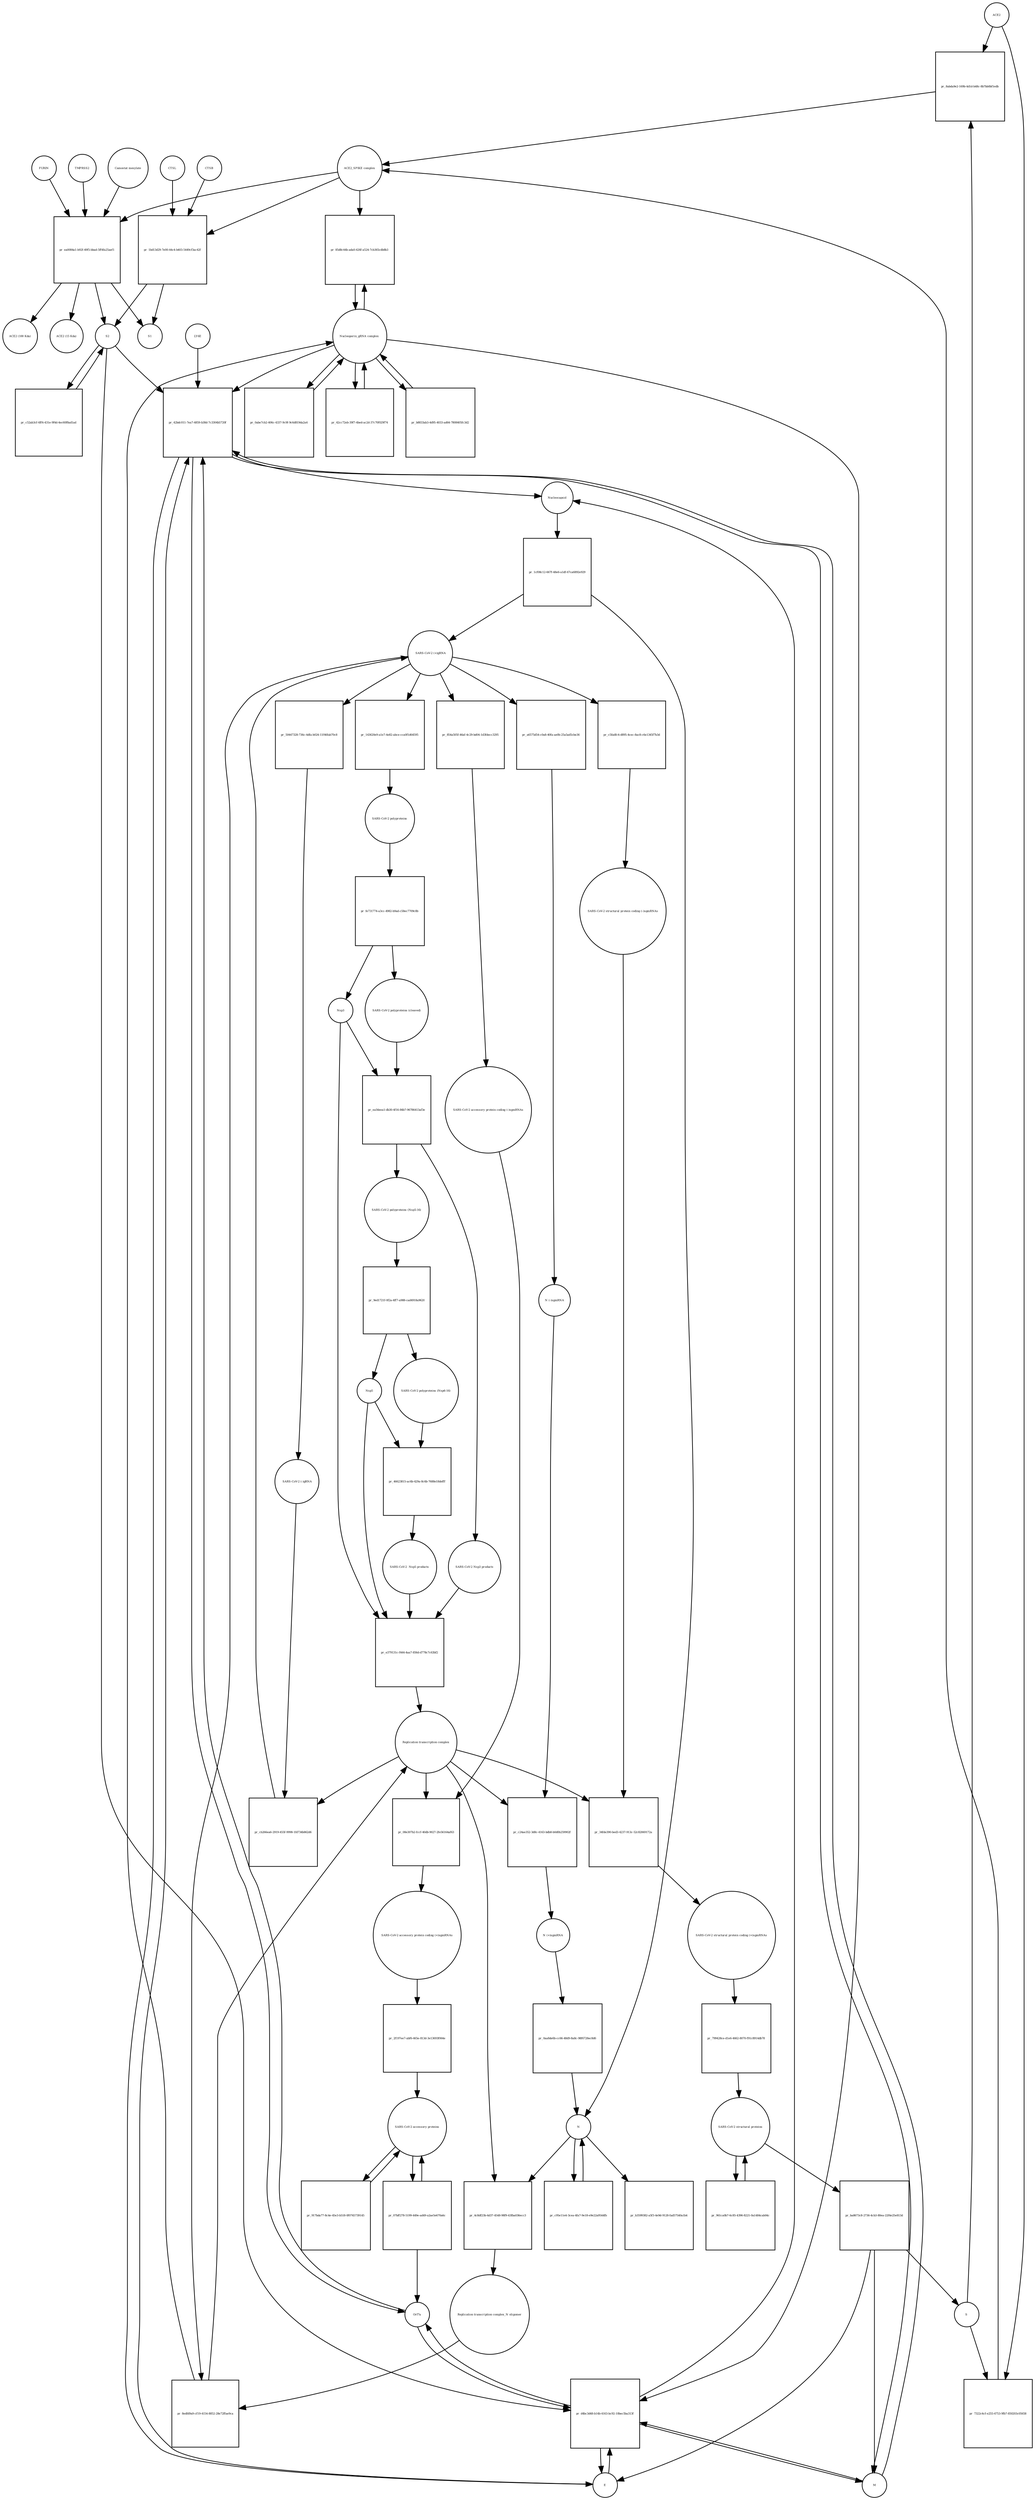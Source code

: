 strict digraph  {
ACE2 [annotation="", bipartite=0, cls=macromolecule, fontsize=4, label=ACE2, shape=circle];
"pr_8abda9e2-169b-4d1d-b48c-8b7bb0bf1edb" [annotation="", bipartite=1, cls=process, fontsize=4, label="pr_8abda9e2-169b-4d1d-b48c-8b7bb0bf1edb", shape=square];
"ACE2_SPIKE complex" [annotation="", bipartite=0, cls=complex, fontsize=4, label="ACE2_SPIKE complex", shape=circle];
S [annotation="", bipartite=0, cls="macromolecule multimer", fontsize=4, label=S, shape=circle];
"Nucleoporin_gRNA complex " [annotation="", bipartite=0, cls=complex, fontsize=4, label="Nucleoporin_gRNA complex ", shape=circle];
"pr_85d8c44b-ada0-426f-a524-7cb365cdb8b3" [annotation="", bipartite=1, cls=process, fontsize=4, label="pr_85d8c44b-ada0-426f-a524-7cb365cdb8b3", shape=square];
"pr_1bd13d29-7e00-44c4-b403-5449cf3ac42f" [annotation="", bipartite=1, cls=process, fontsize=4, label="pr_1bd13d29-7e00-44c4-b403-5449cf3ac42f", shape=square];
S2 [annotation="", bipartite=0, cls=macromolecule, fontsize=4, label=S2, shape=circle];
CTSB [annotation="", bipartite=0, cls=macromolecule, fontsize=4, label=CTSB, shape=circle];
CTSL [annotation="", bipartite=0, cls=macromolecule, fontsize=4, label=CTSL, shape=circle];
S1 [annotation="", bipartite=0, cls=macromolecule, fontsize=4, label=S1, shape=circle];
"pr_7322c4cf-e255-4753-9fb7-850203c05658" [annotation="", bipartite=1, cls=process, fontsize=4, label="pr_7322c4cf-e255-4753-9fb7-850203c05658", shape=square];
"pr_42bdc011-7ea7-4859-b38d-7c3304b5720f" [annotation="", bipartite=1, cls=process, fontsize=4, label="pr_42bdc011-7ea7-4859-b38d-7c3304b5720f", shape=square];
Nucleocapsid [annotation="", bipartite=0, cls=complex, fontsize=4, label=Nucleocapsid, shape=circle];
LY6E [annotation="", bipartite=0, cls=macromolecule, fontsize=4, label=LY6E, shape=circle];
Orf7a [annotation="", bipartite=0, cls=macromolecule, fontsize=4, label=Orf7a, shape=circle];
E [annotation="", bipartite=0, cls=macromolecule, fontsize=4, label=E, shape=circle];
M [annotation="", bipartite=0, cls=macromolecule, fontsize=4, label=M, shape=circle];
"pr_d4bc3d48-b14b-4163-bc92-10bec5ba313f" [annotation="", bipartite=1, cls=process, fontsize=4, label="pr_d4bc3d48-b14b-4163-bc92-10bec5ba313f", shape=square];
"pr_1cf08c12-667f-48e6-a1df-67ca6892e929" [annotation="", bipartite=1, cls=process, fontsize=4, label="pr_1cf08c12-667f-48e6-a1df-67ca6892e929", shape=square];
" SARS-CoV-2 (+)gRNA" [annotation="", bipartite=0, cls="nucleic acid feature", fontsize=4, label=" SARS-CoV-2 (+)gRNA", shape=circle];
N [annotation="", bipartite=0, cls="macromolecule multimer", fontsize=4, label=N, shape=circle];
"SARS-CoV-2 polyproteins" [annotation="", bipartite=0, cls=complex, fontsize=4, label="SARS-CoV-2 polyproteins", shape=circle];
"pr_fe731774-a3cc-4982-b9ad-c58ec7709c8b" [annotation="", bipartite=1, cls=process, fontsize=4, label="pr_fe731774-a3cc-4982-b9ad-c58ec7709c8b", shape=square];
"SARS-CoV-2 polyproteins (cleaved)" [annotation="", bipartite=0, cls=complex, fontsize=4, label="SARS-CoV-2 polyproteins (cleaved)", shape=circle];
Nsp3 [annotation="", bipartite=0, cls=macromolecule, fontsize=4, label=Nsp3, shape=circle];
"pr_0abe7cb2-406c-4337-9c9f-9c6d819da2a4" [annotation="", bipartite=1, cls=process, fontsize=4, label="pr_0abe7cb2-406c-4337-9c9f-9c6d819da2a4", shape=square];
"pr_42cc72eb-39f7-4bed-ac2d-37c70f029f74" [annotation="", bipartite=1, cls=process, fontsize=4, label="pr_42cc72eb-39f7-4bed-ac2d-37c70f029f74", shape=square];
"SARS-CoV-2 structural proteins" [annotation="", bipartite=0, cls=complex, fontsize=4, label="SARS-CoV-2 structural proteins", shape=circle];
"pr_ba8673c8-2736-4cb3-80ea-22f4e25e813d" [annotation="", bipartite=1, cls=process, fontsize=4, label="pr_ba8673c8-2736-4cb3-80ea-22f4e25e813d", shape=square];
"pr_b3599382-a5f3-4e9d-9128-fad57540a1b4" [annotation="", bipartite=1, cls=process, fontsize=4, label="pr_b3599382-a5f3-4e9d-9128-fad57540a1b4", shape=square];
"SARS-CoV-2 accessory proteins" [annotation="", bipartite=0, cls=complex, fontsize=4, label="SARS-CoV-2 accessory proteins", shape=circle];
"pr_917bda77-8c4e-45e3-b518-0f0745739145" [annotation="", bipartite=1, cls=process, fontsize=4, label="pr_917bda77-8c4e-45e3-b518-0f0745739145", shape=square];
"pr_961ca0b7-6c85-4396-8221-0a1484cab04c" [annotation="", bipartite=1, cls=process, fontsize=4, label="pr_961ca0b7-6c85-4396-8221-0a1484cab04c", shape=square];
"pr_c95e11e4-3cea-4fa7-9e18-e9e22a9544fb" [annotation="", bipartite=1, cls=process, fontsize=4, label="pr_c95e11e4-3cea-4fa7-9e18-e9e22a9544fb", shape=square];
"SARS-CoV-2 accessory protein coding (-)sgmRNAs" [annotation="", bipartite=0, cls=complex, fontsize=4, label="SARS-CoV-2 accessory protein coding (-)sgmRNAs", shape=circle];
"pr_08e307b2-fccf-40db-9027-2fe56164af63" [annotation="", bipartite=1, cls=process, fontsize=4, label="pr_08e307b2-fccf-40db-9027-2fe56164af63", shape=square];
"SARS-CoV-2 accessory protein coding (+)sgmRNAs" [annotation="", bipartite=0, cls=complex, fontsize=4, label="SARS-CoV-2 accessory protein coding (+)sgmRNAs", shape=circle];
"Replication transcription complex" [annotation="", bipartite=0, cls=complex, fontsize=4, label="Replication transcription complex", shape=circle];
"SARS-CoV-2 structural protein coding (-)sgmRNAs" [annotation="", bipartite=0, cls=complex, fontsize=4, label="SARS-CoV-2 structural protein coding (-)sgmRNAs", shape=circle];
"pr_34fde390-bed3-4237-913c-52c82069172a" [annotation="", bipartite=1, cls=process, fontsize=4, label="pr_34fde390-bed3-4237-913c-52c82069172a", shape=square];
"SARS-CoV-2 structural protein coding (+)sgmRNAs" [annotation="", bipartite=0, cls=complex, fontsize=4, label="SARS-CoV-2 structural protein coding (+)sgmRNAs", shape=circle];
"N (-)sgmRNA" [annotation="", bipartite=0, cls="nucleic acid feature", fontsize=4, label="N (-)sgmRNA", shape=circle];
"pr_c24ae352-3d8c-4163-bdb8-b0d0b259902f" [annotation="", bipartite=1, cls=process, fontsize=4, label="pr_c24ae352-3d8c-4163-bdb8-b0d0b259902f", shape=square];
"N (+)sgmRNA" [annotation="", bipartite=0, cls="nucleic acid feature", fontsize=4, label="N (+)sgmRNA", shape=circle];
"pr_0aa8de6b-cc66-48d9-8a8c-98f6728ec8d6" [annotation="", bipartite=1, cls=process, fontsize=4, label="pr_0aa8de6b-cc66-48d9-8a8c-98f6728ec8d6", shape=square];
"pr_2f197ee7-abf6-465e-813d-3e13693f064e" [annotation="", bipartite=1, cls=process, fontsize=4, label="pr_2f197ee7-abf6-465e-813d-3e13693f064e", shape=square];
"pr_799428ce-d1e6-4662-8070-f91c8914db78" [annotation="", bipartite=1, cls=process, fontsize=4, label="pr_799428ce-d1e6-4662-8070-f91c8914db78", shape=square];
"pr_b8833ab3-4d95-4033-ad64-7808405fc3d2" [annotation="", bipartite=1, cls=process, fontsize=4, label="pr_b8833ab3-4d95-4033-ad64-7808405fc3d2", shape=square];
"pr_07bff278-5199-449e-ad49-a2ae5e670a6c" [annotation="", bipartite=1, cls=process, fontsize=4, label="pr_07bff278-5199-449e-ad49-a2ae5e670a6c", shape=square];
"pr_ea0084a1-b92f-49f5-bbad-5ff4fa25aef1" [annotation="", bipartite=1, cls=process, fontsize=4, label="pr_ea0084a1-b92f-49f5-bbad-5ff4fa25aef1", shape=square];
FURIN [annotation="", bipartite=0, cls=macromolecule, fontsize=4, label=FURIN, shape=circle];
TMPRSS2 [annotation="", bipartite=0, cls=macromolecule, fontsize=4, label=TMPRSS2, shape=circle];
"Camostat mesylate" [annotation="urn_miriam_pubchem.compound_2536", bipartite=0, cls="simple chemical", fontsize=4, label="Camostat mesylate", shape=circle];
"ACE2 (100 Kda)" [annotation="", bipartite=0, cls=macromolecule, fontsize=4, label="ACE2 (100 Kda)", shape=circle];
"ACE2 (15 Kda)" [annotation="", bipartite=0, cls=macromolecule, fontsize=4, label="ACE2 (15 Kda)", shape=circle];
"pr_c52ab3cf-6ff4-431e-9f4d-4ec60f8ad1ad" [annotation="", bipartite=1, cls=process, fontsize=4, label="pr_c52ab3cf-6ff4-431e-9f4d-4ec60f8ad1ad", shape=square];
"pr_ea56eea1-db30-4f16-84b7-96786413af3e" [annotation="", bipartite=1, cls=process, fontsize=4, label="pr_ea56eea1-db30-4f16-84b7-96786413af3e", shape=square];
"SARS-CoV-2 Nsp3 products" [annotation="", bipartite=0, cls=complex, fontsize=4, label="SARS-CoV-2 Nsp3 products", shape=circle];
"SARS-CoV-2 polyproteins (Nsp5-16)" [annotation="", bipartite=0, cls=complex, fontsize=4, label="SARS-CoV-2 polyproteins (Nsp5-16)", shape=circle];
"pr_9ed1721f-0f2a-4ff7-a988-cad4918a9620" [annotation="", bipartite=1, cls=process, fontsize=4, label="pr_9ed1721f-0f2a-4ff7-a988-cad4918a9620", shape=square];
"SARS-CoV-2 polyproteins (Nsp6-16)" [annotation="", bipartite=0, cls=complex, fontsize=4, label="SARS-CoV-2 polyproteins (Nsp6-16)", shape=circle];
Nsp5 [annotation="", bipartite=0, cls=macromolecule, fontsize=4, label=Nsp5, shape=circle];
"pr_46623815-ac6b-429a-8c6b-7688e18defff" [annotation="", bipartite=1, cls=process, fontsize=4, label="pr_46623815-ac6b-429a-8c6b-7688e18defff", shape=square];
"SARS-CoV-2  Nsp5 products" [annotation="", bipartite=0, cls=complex, fontsize=4, label="SARS-CoV-2  Nsp5 products", shape=circle];
"pr_143620e9-a1e7-4e82-abce-cca0f1d64595" [annotation="", bipartite=1, cls=process, fontsize=4, label="pr_143620e9-a1e7-4e82-abce-cca0f1d64595", shape=square];
"pr_e379131c-f444-4aa7-856d-d778c7c63bf2" [annotation="", bipartite=1, cls=process, fontsize=4, label="pr_e379131c-f444-4aa7-856d-d778c7c63bf2", shape=square];
"Replication transcription complex_N oligomer" [annotation="", bipartite=0, cls=complex, fontsize=4, label="Replication transcription complex_N oligomer", shape=circle];
"pr_8edfd9a9-cf19-4154-8852-28e72ffae9ca" [annotation="", bipartite=1, cls=process, fontsize=4, label="pr_8edfd9a9-cf19-4154-8852-28e72ffae9ca", shape=square];
"pr_50447328-736c-4dfa-b024-11f46fab70c8" [annotation="", bipartite=1, cls=process, fontsize=4, label="pr_50447328-736c-4dfa-b024-11f46fab70c8", shape=square];
" SARS-CoV-2 (-)gRNA" [annotation="", bipartite=0, cls="nucleic acid feature", fontsize=4, label=" SARS-CoV-2 (-)gRNA", shape=circle];
"pr_a6575d54-c0a8-40fa-ae0b-25a5ad5cbe36" [annotation="", bipartite=1, cls=process, fontsize=4, label="pr_a6575d54-c0a8-40fa-ae0b-25a5ad5cbe36", shape=square];
"pr_c5fadfc4-d895-4cec-8ac8-c6e1345f7b3d" [annotation="", bipartite=1, cls=process, fontsize=4, label="pr_c5fadfc4-d895-4cec-8ac8-c6e1345f7b3d", shape=square];
"pr_854a505f-46af-4c29-bd04-1d3fdecc3295" [annotation="", bipartite=1, cls=process, fontsize=4, label="pr_854a505f-46af-4c29-bd04-1d3fdecc3295", shape=square];
"pr_cb266ea6-2919-455f-9998-1fd734b862d6" [annotation="", bipartite=1, cls=process, fontsize=4, label="pr_cb266ea6-2919-455f-9998-1fd734b862d6", shape=square];
"pr_4c8df23b-4d37-4548-98f9-43fba036ecc3" [annotation="", bipartite=1, cls=process, fontsize=4, label="pr_4c8df23b-4d37-4548-98f9-43fba036ecc3", shape=square];
ACE2 -> "pr_8abda9e2-169b-4d1d-b48c-8b7bb0bf1edb"  [annotation="", interaction_type=consumption];
ACE2 -> "pr_7322c4cf-e255-4753-9fb7-850203c05658"  [annotation="", interaction_type=consumption];
"pr_8abda9e2-169b-4d1d-b48c-8b7bb0bf1edb" -> "ACE2_SPIKE complex"  [annotation="", interaction_type=production];
"ACE2_SPIKE complex" -> "pr_85d8c44b-ada0-426f-a524-7cb365cdb8b3"  [annotation="urn_miriam_pubmed_32142651|urn_miriam_pubmed_32094589", interaction_type=stimulation];
"ACE2_SPIKE complex" -> "pr_1bd13d29-7e00-44c4-b403-5449cf3ac42f"  [annotation="", interaction_type=consumption];
"ACE2_SPIKE complex" -> "pr_ea0084a1-b92f-49f5-bbad-5ff4fa25aef1"  [annotation="", interaction_type=consumption];
S -> "pr_8abda9e2-169b-4d1d-b48c-8b7bb0bf1edb"  [annotation="", interaction_type=consumption];
S -> "pr_7322c4cf-e255-4753-9fb7-850203c05658"  [annotation="", interaction_type=consumption];
"Nucleoporin_gRNA complex " -> "pr_85d8c44b-ada0-426f-a524-7cb365cdb8b3"  [annotation="", interaction_type=consumption];
"Nucleoporin_gRNA complex " -> "pr_42bdc011-7ea7-4859-b38d-7c3304b5720f"  [annotation="", interaction_type=consumption];
"Nucleoporin_gRNA complex " -> "pr_d4bc3d48-b14b-4163-bc92-10bec5ba313f"  [annotation="", interaction_type=consumption];
"Nucleoporin_gRNA complex " -> "pr_0abe7cb2-406c-4337-9c9f-9c6d819da2a4"  [annotation="", interaction_type=consumption];
"Nucleoporin_gRNA complex " -> "pr_42cc72eb-39f7-4bed-ac2d-37c70f029f74"  [annotation="", interaction_type=consumption];
"Nucleoporin_gRNA complex " -> "pr_b8833ab3-4d95-4033-ad64-7808405fc3d2"  [annotation="", interaction_type=consumption];
"pr_85d8c44b-ada0-426f-a524-7cb365cdb8b3" -> "Nucleoporin_gRNA complex "  [annotation="", interaction_type=production];
"pr_1bd13d29-7e00-44c4-b403-5449cf3ac42f" -> S2  [annotation="", interaction_type=production];
"pr_1bd13d29-7e00-44c4-b403-5449cf3ac42f" -> S1  [annotation="", interaction_type=production];
S2 -> "pr_42bdc011-7ea7-4859-b38d-7c3304b5720f"  [annotation="urn_miriam_doi_10.1101%2F2020.03.05.979260|urn_miriam_doi_10.1101%2F2020.04.02.021469", interaction_type=stimulation];
S2 -> "pr_d4bc3d48-b14b-4163-bc92-10bec5ba313f"  [annotation="", interaction_type=stimulation];
S2 -> "pr_c52ab3cf-6ff4-431e-9f4d-4ec60f8ad1ad"  [annotation="", interaction_type=consumption];
CTSB -> "pr_1bd13d29-7e00-44c4-b403-5449cf3ac42f"  [annotation=urn_miriam_pubmed_32142651, interaction_type=catalysis];
CTSL -> "pr_1bd13d29-7e00-44c4-b403-5449cf3ac42f"  [annotation=urn_miriam_pubmed_32142651, interaction_type=catalysis];
"pr_7322c4cf-e255-4753-9fb7-850203c05658" -> "ACE2_SPIKE complex"  [annotation="", interaction_type=production];
"pr_42bdc011-7ea7-4859-b38d-7c3304b5720f" -> Nucleocapsid  [annotation="", interaction_type=production];
"pr_42bdc011-7ea7-4859-b38d-7c3304b5720f" -> Orf7a  [annotation="", interaction_type=production];
"pr_42bdc011-7ea7-4859-b38d-7c3304b5720f" -> E  [annotation="", interaction_type=production];
"pr_42bdc011-7ea7-4859-b38d-7c3304b5720f" -> M  [annotation="", interaction_type=production];
Nucleocapsid -> "pr_1cf08c12-667f-48e6-a1df-67ca6892e929"  [annotation="", interaction_type=consumption];
LY6E -> "pr_42bdc011-7ea7-4859-b38d-7c3304b5720f"  [annotation="urn_miriam_doi_10.1101%2F2020.03.05.979260|urn_miriam_doi_10.1101%2F2020.04.02.021469", interaction_type=inhibition];
Orf7a -> "pr_42bdc011-7ea7-4859-b38d-7c3304b5720f"  [annotation="", interaction_type=consumption];
Orf7a -> "pr_d4bc3d48-b14b-4163-bc92-10bec5ba313f"  [annotation="", interaction_type=consumption];
E -> "pr_42bdc011-7ea7-4859-b38d-7c3304b5720f"  [annotation="", interaction_type=consumption];
E -> "pr_d4bc3d48-b14b-4163-bc92-10bec5ba313f"  [annotation="", interaction_type=consumption];
M -> "pr_42bdc011-7ea7-4859-b38d-7c3304b5720f"  [annotation="", interaction_type=consumption];
M -> "pr_d4bc3d48-b14b-4163-bc92-10bec5ba313f"  [annotation="", interaction_type=consumption];
"pr_d4bc3d48-b14b-4163-bc92-10bec5ba313f" -> Nucleocapsid  [annotation="", interaction_type=production];
"pr_d4bc3d48-b14b-4163-bc92-10bec5ba313f" -> E  [annotation="", interaction_type=production];
"pr_d4bc3d48-b14b-4163-bc92-10bec5ba313f" -> M  [annotation="", interaction_type=production];
"pr_d4bc3d48-b14b-4163-bc92-10bec5ba313f" -> Orf7a  [annotation="", interaction_type=production];
"pr_1cf08c12-667f-48e6-a1df-67ca6892e929" -> " SARS-CoV-2 (+)gRNA"  [annotation="", interaction_type=production];
"pr_1cf08c12-667f-48e6-a1df-67ca6892e929" -> N  [annotation="", interaction_type=production];
" SARS-CoV-2 (+)gRNA" -> "pr_143620e9-a1e7-4e82-abce-cca0f1d64595"  [annotation="", interaction_type=consumption];
" SARS-CoV-2 (+)gRNA" -> "pr_8edfd9a9-cf19-4154-8852-28e72ffae9ca"  [annotation="", interaction_type=consumption];
" SARS-CoV-2 (+)gRNA" -> "pr_50447328-736c-4dfa-b024-11f46fab70c8"  [annotation="", interaction_type=consumption];
" SARS-CoV-2 (+)gRNA" -> "pr_a6575d54-c0a8-40fa-ae0b-25a5ad5cbe36"  [annotation="", interaction_type=consumption];
" SARS-CoV-2 (+)gRNA" -> "pr_c5fadfc4-d895-4cec-8ac8-c6e1345f7b3d"  [annotation="", interaction_type=consumption];
" SARS-CoV-2 (+)gRNA" -> "pr_854a505f-46af-4c29-bd04-1d3fdecc3295"  [annotation="", interaction_type=consumption];
N -> "pr_b3599382-a5f3-4e9d-9128-fad57540a1b4"  [annotation="", interaction_type=consumption];
N -> "pr_c95e11e4-3cea-4fa7-9e18-e9e22a9544fb"  [annotation="", interaction_type=consumption];
N -> "pr_4c8df23b-4d37-4548-98f9-43fba036ecc3"  [annotation="", interaction_type=consumption];
"SARS-CoV-2 polyproteins" -> "pr_fe731774-a3cc-4982-b9ad-c58ec7709c8b"  [annotation=urn_miriam_pubmed_31226023, interaction_type=catalysis];
"pr_fe731774-a3cc-4982-b9ad-c58ec7709c8b" -> "SARS-CoV-2 polyproteins (cleaved)"  [annotation="", interaction_type=production];
"pr_fe731774-a3cc-4982-b9ad-c58ec7709c8b" -> Nsp3  [annotation="", interaction_type=production];
"SARS-CoV-2 polyproteins (cleaved)" -> "pr_ea56eea1-db30-4f16-84b7-96786413af3e"  [annotation="", interaction_type=consumption];
Nsp3 -> "pr_ea56eea1-db30-4f16-84b7-96786413af3e"  [annotation="", interaction_type=catalysis];
Nsp3 -> "pr_e379131c-f444-4aa7-856d-d778c7c63bf2"  [annotation="", interaction_type=consumption];
"pr_0abe7cb2-406c-4337-9c9f-9c6d819da2a4" -> "Nucleoporin_gRNA complex "  [annotation="", interaction_type=production];
"pr_42cc72eb-39f7-4bed-ac2d-37c70f029f74" -> "Nucleoporin_gRNA complex "  [annotation="", interaction_type=production];
"SARS-CoV-2 structural proteins" -> "pr_ba8673c8-2736-4cb3-80ea-22f4e25e813d"  [annotation="", interaction_type=consumption];
"SARS-CoV-2 structural proteins" -> "pr_961ca0b7-6c85-4396-8221-0a1484cab04c"  [annotation="", interaction_type=consumption];
"pr_ba8673c8-2736-4cb3-80ea-22f4e25e813d" -> M  [annotation="", interaction_type=production];
"pr_ba8673c8-2736-4cb3-80ea-22f4e25e813d" -> E  [annotation="", interaction_type=production];
"pr_ba8673c8-2736-4cb3-80ea-22f4e25e813d" -> S  [annotation="", interaction_type=production];
"SARS-CoV-2 accessory proteins" -> "pr_917bda77-8c4e-45e3-b518-0f0745739145"  [annotation="", interaction_type=consumption];
"SARS-CoV-2 accessory proteins" -> "pr_07bff278-5199-449e-ad49-a2ae5e670a6c"  [annotation="", interaction_type=consumption];
"pr_917bda77-8c4e-45e3-b518-0f0745739145" -> "SARS-CoV-2 accessory proteins"  [annotation="", interaction_type=production];
"pr_961ca0b7-6c85-4396-8221-0a1484cab04c" -> "SARS-CoV-2 structural proteins"  [annotation="", interaction_type=production];
"pr_c95e11e4-3cea-4fa7-9e18-e9e22a9544fb" -> N  [annotation="", interaction_type=production];
"SARS-CoV-2 accessory protein coding (-)sgmRNAs" -> "pr_08e307b2-fccf-40db-9027-2fe56164af63"  [annotation="", interaction_type=consumption];
"pr_08e307b2-fccf-40db-9027-2fe56164af63" -> "SARS-CoV-2 accessory protein coding (+)sgmRNAs"  [annotation="", interaction_type=production];
"SARS-CoV-2 accessory protein coding (+)sgmRNAs" -> "pr_2f197ee7-abf6-465e-813d-3e13693f064e"  [annotation="", interaction_type=consumption];
"Replication transcription complex" -> "pr_08e307b2-fccf-40db-9027-2fe56164af63"  [annotation="", interaction_type="necessary stimulation"];
"Replication transcription complex" -> "pr_34fde390-bed3-4237-913c-52c82069172a"  [annotation="", interaction_type="necessary stimulation"];
"Replication transcription complex" -> "pr_c24ae352-3d8c-4163-bdb8-b0d0b259902f"  [annotation="", interaction_type="necessary stimulation"];
"Replication transcription complex" -> "pr_cb266ea6-2919-455f-9998-1fd734b862d6"  [annotation="", interaction_type="necessary stimulation"];
"Replication transcription complex" -> "pr_4c8df23b-4d37-4548-98f9-43fba036ecc3"  [annotation="", interaction_type=consumption];
"SARS-CoV-2 structural protein coding (-)sgmRNAs" -> "pr_34fde390-bed3-4237-913c-52c82069172a"  [annotation="", interaction_type=consumption];
"pr_34fde390-bed3-4237-913c-52c82069172a" -> "SARS-CoV-2 structural protein coding (+)sgmRNAs"  [annotation="", interaction_type=production];
"SARS-CoV-2 structural protein coding (+)sgmRNAs" -> "pr_799428ce-d1e6-4662-8070-f91c8914db78"  [annotation="", interaction_type=consumption];
"N (-)sgmRNA" -> "pr_c24ae352-3d8c-4163-bdb8-b0d0b259902f"  [annotation="", interaction_type=consumption];
"pr_c24ae352-3d8c-4163-bdb8-b0d0b259902f" -> "N (+)sgmRNA"  [annotation="", interaction_type=production];
"N (+)sgmRNA" -> "pr_0aa8de6b-cc66-48d9-8a8c-98f6728ec8d6"  [annotation="", interaction_type=consumption];
"pr_0aa8de6b-cc66-48d9-8a8c-98f6728ec8d6" -> N  [annotation="", interaction_type=production];
"pr_2f197ee7-abf6-465e-813d-3e13693f064e" -> "SARS-CoV-2 accessory proteins"  [annotation="", interaction_type=production];
"pr_799428ce-d1e6-4662-8070-f91c8914db78" -> "SARS-CoV-2 structural proteins"  [annotation="", interaction_type=production];
"pr_b8833ab3-4d95-4033-ad64-7808405fc3d2" -> "Nucleoporin_gRNA complex "  [annotation="", interaction_type=production];
"pr_07bff278-5199-449e-ad49-a2ae5e670a6c" -> "SARS-CoV-2 accessory proteins"  [annotation="", interaction_type=production];
"pr_07bff278-5199-449e-ad49-a2ae5e670a6c" -> Orf7a  [annotation="", interaction_type=production];
"pr_ea0084a1-b92f-49f5-bbad-5ff4fa25aef1" -> S2  [annotation="", interaction_type=production];
"pr_ea0084a1-b92f-49f5-bbad-5ff4fa25aef1" -> "ACE2 (100 Kda)"  [annotation="", interaction_type=production];
"pr_ea0084a1-b92f-49f5-bbad-5ff4fa25aef1" -> S1  [annotation="", interaction_type=production];
"pr_ea0084a1-b92f-49f5-bbad-5ff4fa25aef1" -> "ACE2 (15 Kda)"  [annotation="", interaction_type=production];
FURIN -> "pr_ea0084a1-b92f-49f5-bbad-5ff4fa25aef1"  [annotation="", interaction_type=catalysis];
TMPRSS2 -> "pr_ea0084a1-b92f-49f5-bbad-5ff4fa25aef1"  [annotation="", interaction_type=catalysis];
"Camostat mesylate" -> "pr_ea0084a1-b92f-49f5-bbad-5ff4fa25aef1"  [annotation="", interaction_type=inhibition];
"pr_c52ab3cf-6ff4-431e-9f4d-4ec60f8ad1ad" -> S2  [annotation="", interaction_type=production];
"pr_ea56eea1-db30-4f16-84b7-96786413af3e" -> "SARS-CoV-2 Nsp3 products"  [annotation="", interaction_type=production];
"pr_ea56eea1-db30-4f16-84b7-96786413af3e" -> "SARS-CoV-2 polyproteins (Nsp5-16)"  [annotation="", interaction_type=production];
"SARS-CoV-2 Nsp3 products" -> "pr_e379131c-f444-4aa7-856d-d778c7c63bf2"  [annotation="", interaction_type=consumption];
"SARS-CoV-2 polyproteins (Nsp5-16)" -> "pr_9ed1721f-0f2a-4ff7-a988-cad4918a9620"  [annotation="", interaction_type=catalysis];
"pr_9ed1721f-0f2a-4ff7-a988-cad4918a9620" -> "SARS-CoV-2 polyproteins (Nsp6-16)"  [annotation="", interaction_type=production];
"pr_9ed1721f-0f2a-4ff7-a988-cad4918a9620" -> Nsp5  [annotation="", interaction_type=production];
"SARS-CoV-2 polyproteins (Nsp6-16)" -> "pr_46623815-ac6b-429a-8c6b-7688e18defff"  [annotation="", interaction_type=consumption];
Nsp5 -> "pr_46623815-ac6b-429a-8c6b-7688e18defff"  [annotation="", interaction_type=catalysis];
Nsp5 -> "pr_e379131c-f444-4aa7-856d-d778c7c63bf2"  [annotation="", interaction_type=consumption];
"pr_46623815-ac6b-429a-8c6b-7688e18defff" -> "SARS-CoV-2  Nsp5 products"  [annotation="", interaction_type=production];
"SARS-CoV-2  Nsp5 products" -> "pr_e379131c-f444-4aa7-856d-d778c7c63bf2"  [annotation="", interaction_type=consumption];
"pr_143620e9-a1e7-4e82-abce-cca0f1d64595" -> "SARS-CoV-2 polyproteins"  [annotation="", interaction_type=production];
"pr_e379131c-f444-4aa7-856d-d778c7c63bf2" -> "Replication transcription complex"  [annotation="", interaction_type=production];
"Replication transcription complex_N oligomer" -> "pr_8edfd9a9-cf19-4154-8852-28e72ffae9ca"  [annotation="", interaction_type=consumption];
"pr_8edfd9a9-cf19-4154-8852-28e72ffae9ca" -> "Nucleoporin_gRNA complex "  [annotation="", interaction_type=production];
"pr_8edfd9a9-cf19-4154-8852-28e72ffae9ca" -> "Replication transcription complex"  [annotation="", interaction_type=production];
"pr_50447328-736c-4dfa-b024-11f46fab70c8" -> " SARS-CoV-2 (-)gRNA"  [annotation="", interaction_type=production];
" SARS-CoV-2 (-)gRNA" -> "pr_cb266ea6-2919-455f-9998-1fd734b862d6"  [annotation="", interaction_type=consumption];
"pr_a6575d54-c0a8-40fa-ae0b-25a5ad5cbe36" -> "N (-)sgmRNA"  [annotation="", interaction_type=production];
"pr_c5fadfc4-d895-4cec-8ac8-c6e1345f7b3d" -> "SARS-CoV-2 structural protein coding (-)sgmRNAs"  [annotation="", interaction_type=production];
"pr_854a505f-46af-4c29-bd04-1d3fdecc3295" -> "SARS-CoV-2 accessory protein coding (-)sgmRNAs"  [annotation="", interaction_type=production];
"pr_cb266ea6-2919-455f-9998-1fd734b862d6" -> " SARS-CoV-2 (+)gRNA"  [annotation="", interaction_type=production];
"pr_4c8df23b-4d37-4548-98f9-43fba036ecc3" -> "Replication transcription complex_N oligomer"  [annotation="", interaction_type=production];
}
